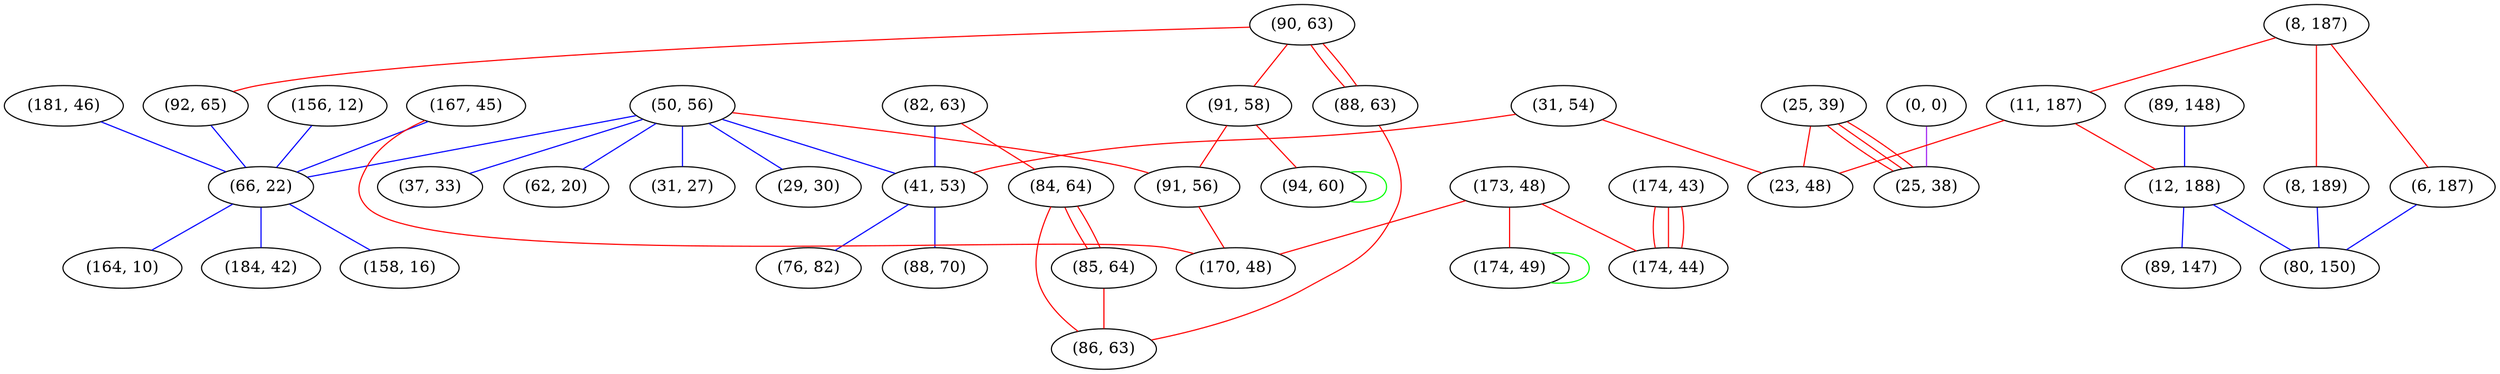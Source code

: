graph "" {
"(181, 46)";
"(50, 56)";
"(90, 63)";
"(82, 63)";
"(31, 54)";
"(92, 65)";
"(8, 187)";
"(84, 64)";
"(174, 43)";
"(91, 58)";
"(156, 12)";
"(31, 27)";
"(41, 53)";
"(167, 45)";
"(173, 48)";
"(25, 39)";
"(174, 44)";
"(89, 148)";
"(88, 63)";
"(174, 49)";
"(0, 0)";
"(85, 64)";
"(29, 30)";
"(88, 70)";
"(25, 38)";
"(94, 60)";
"(66, 22)";
"(8, 189)";
"(11, 187)";
"(6, 187)";
"(37, 33)";
"(12, 188)";
"(164, 10)";
"(23, 48)";
"(76, 82)";
"(91, 56)";
"(170, 48)";
"(89, 147)";
"(80, 150)";
"(62, 20)";
"(86, 63)";
"(184, 42)";
"(158, 16)";
"(181, 46)" -- "(66, 22)"  [color=blue, key=0, weight=3];
"(50, 56)" -- "(31, 27)"  [color=blue, key=0, weight=3];
"(50, 56)" -- "(91, 56)"  [color=red, key=0, weight=1];
"(50, 56)" -- "(62, 20)"  [color=blue, key=0, weight=3];
"(50, 56)" -- "(29, 30)"  [color=blue, key=0, weight=3];
"(50, 56)" -- "(66, 22)"  [color=blue, key=0, weight=3];
"(50, 56)" -- "(41, 53)"  [color=blue, key=0, weight=3];
"(50, 56)" -- "(37, 33)"  [color=blue, key=0, weight=3];
"(90, 63)" -- "(91, 58)"  [color=red, key=0, weight=1];
"(90, 63)" -- "(92, 65)"  [color=red, key=0, weight=1];
"(90, 63)" -- "(88, 63)"  [color=red, key=0, weight=1];
"(90, 63)" -- "(88, 63)"  [color=red, key=1, weight=1];
"(82, 63)" -- "(41, 53)"  [color=blue, key=0, weight=3];
"(82, 63)" -- "(84, 64)"  [color=red, key=0, weight=1];
"(31, 54)" -- "(41, 53)"  [color=red, key=0, weight=1];
"(31, 54)" -- "(23, 48)"  [color=red, key=0, weight=1];
"(92, 65)" -- "(66, 22)"  [color=blue, key=0, weight=3];
"(8, 187)" -- "(6, 187)"  [color=red, key=0, weight=1];
"(8, 187)" -- "(8, 189)"  [color=red, key=0, weight=1];
"(8, 187)" -- "(11, 187)"  [color=red, key=0, weight=1];
"(84, 64)" -- "(86, 63)"  [color=red, key=0, weight=1];
"(84, 64)" -- "(85, 64)"  [color=red, key=0, weight=1];
"(84, 64)" -- "(85, 64)"  [color=red, key=1, weight=1];
"(174, 43)" -- "(174, 44)"  [color=red, key=0, weight=1];
"(174, 43)" -- "(174, 44)"  [color=red, key=1, weight=1];
"(174, 43)" -- "(174, 44)"  [color=red, key=2, weight=1];
"(91, 58)" -- "(91, 56)"  [color=red, key=0, weight=1];
"(91, 58)" -- "(94, 60)"  [color=red, key=0, weight=1];
"(156, 12)" -- "(66, 22)"  [color=blue, key=0, weight=3];
"(41, 53)" -- "(88, 70)"  [color=blue, key=0, weight=3];
"(41, 53)" -- "(76, 82)"  [color=blue, key=0, weight=3];
"(167, 45)" -- "(170, 48)"  [color=red, key=0, weight=1];
"(167, 45)" -- "(66, 22)"  [color=blue, key=0, weight=3];
"(173, 48)" -- "(170, 48)"  [color=red, key=0, weight=1];
"(173, 48)" -- "(174, 49)"  [color=red, key=0, weight=1];
"(173, 48)" -- "(174, 44)"  [color=red, key=0, weight=1];
"(25, 39)" -- "(25, 38)"  [color=red, key=0, weight=1];
"(25, 39)" -- "(25, 38)"  [color=red, key=1, weight=1];
"(25, 39)" -- "(25, 38)"  [color=red, key=2, weight=1];
"(25, 39)" -- "(23, 48)"  [color=red, key=0, weight=1];
"(89, 148)" -- "(12, 188)"  [color=blue, key=0, weight=3];
"(88, 63)" -- "(86, 63)"  [color=red, key=0, weight=1];
"(174, 49)" -- "(174, 49)"  [color=green, key=0, weight=2];
"(0, 0)" -- "(25, 38)"  [color=purple, key=0, weight=4];
"(85, 64)" -- "(86, 63)"  [color=red, key=0, weight=1];
"(94, 60)" -- "(94, 60)"  [color=green, key=0, weight=2];
"(66, 22)" -- "(164, 10)"  [color=blue, key=0, weight=3];
"(66, 22)" -- "(158, 16)"  [color=blue, key=0, weight=3];
"(66, 22)" -- "(184, 42)"  [color=blue, key=0, weight=3];
"(8, 189)" -- "(80, 150)"  [color=blue, key=0, weight=3];
"(11, 187)" -- "(12, 188)"  [color=red, key=0, weight=1];
"(11, 187)" -- "(23, 48)"  [color=red, key=0, weight=1];
"(6, 187)" -- "(80, 150)"  [color=blue, key=0, weight=3];
"(12, 188)" -- "(80, 150)"  [color=blue, key=0, weight=3];
"(12, 188)" -- "(89, 147)"  [color=blue, key=0, weight=3];
"(91, 56)" -- "(170, 48)"  [color=red, key=0, weight=1];
}
